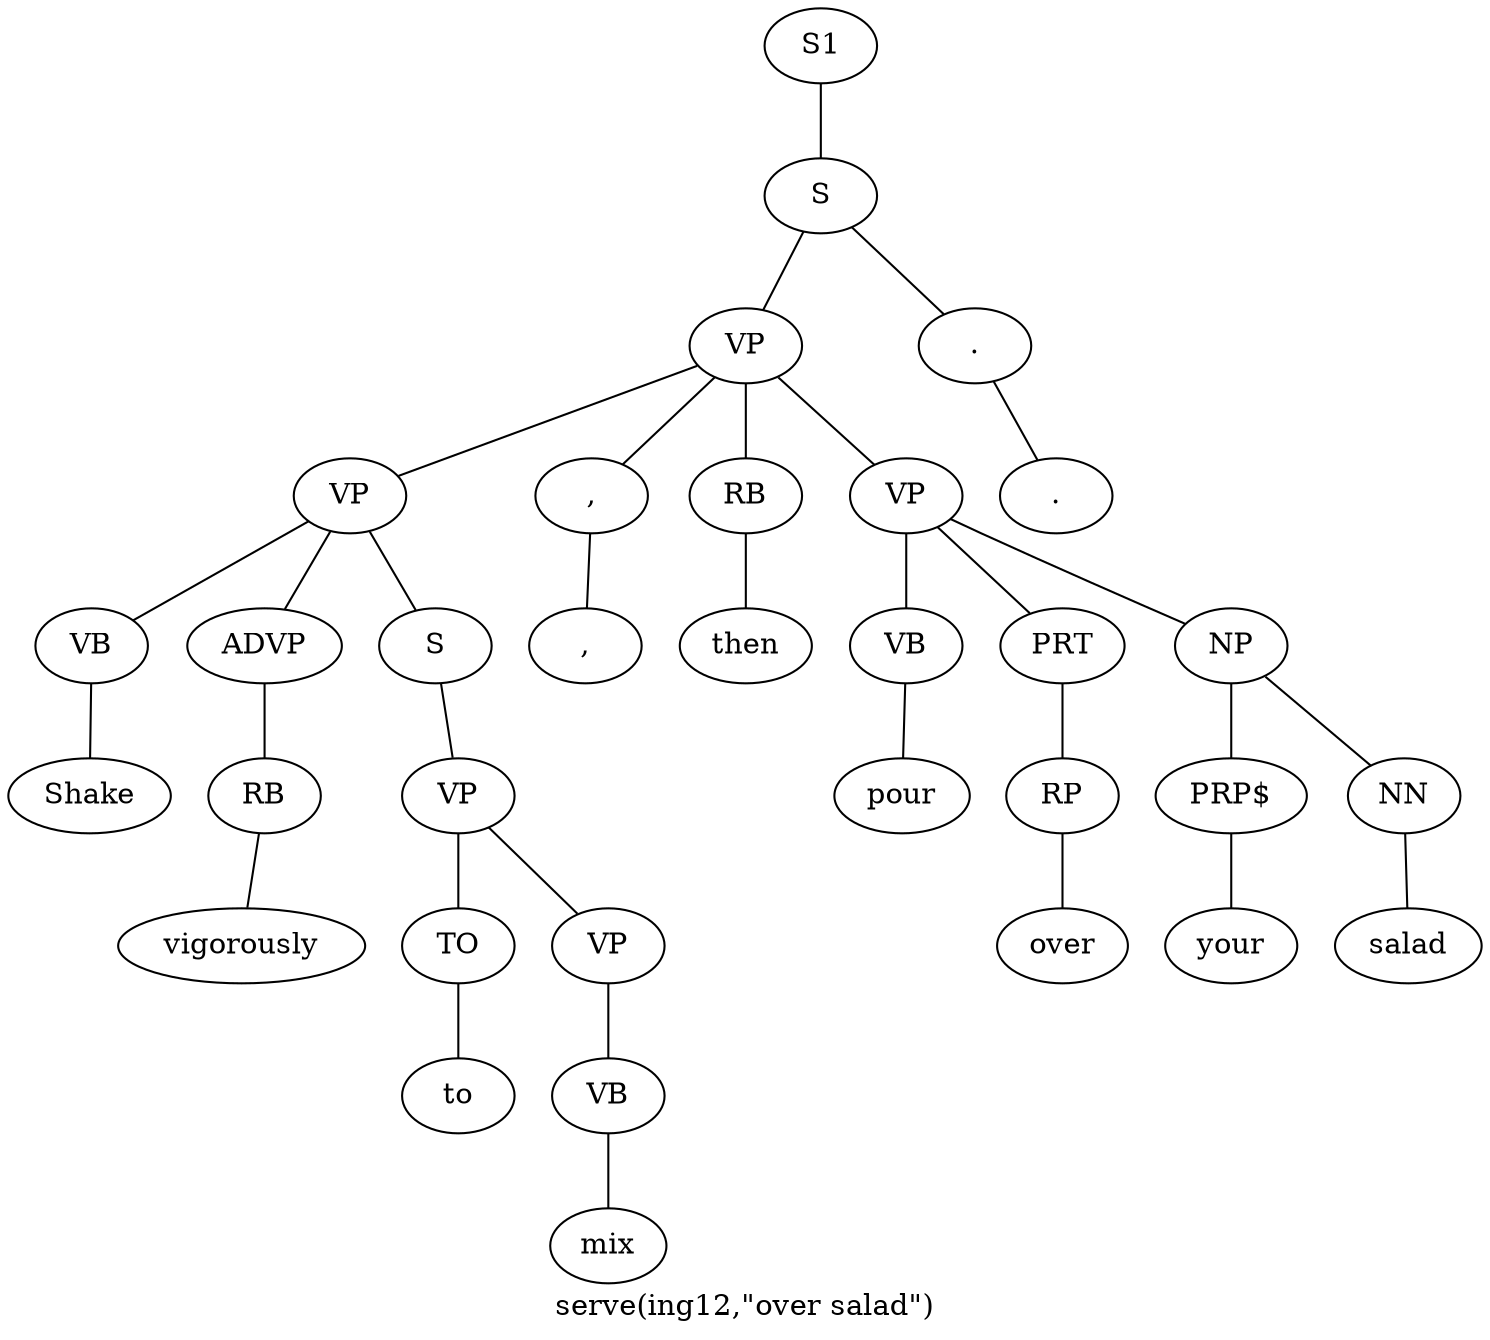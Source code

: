 graph SyntaxGraph {
	label = "serve(ing12,\"over salad\")";
	Node0 [label="S1"];
	Node1 [label="S"];
	Node2 [label="VP"];
	Node3 [label="VP"];
	Node4 [label="VB"];
	Node5 [label="Shake"];
	Node6 [label="ADVP"];
	Node7 [label="RB"];
	Node8 [label="vigorously"];
	Node9 [label="S"];
	Node10 [label="VP"];
	Node11 [label="TO"];
	Node12 [label="to"];
	Node13 [label="VP"];
	Node14 [label="VB"];
	Node15 [label="mix"];
	Node16 [label=","];
	Node17 [label=","];
	Node18 [label="RB"];
	Node19 [label="then"];
	Node20 [label="VP"];
	Node21 [label="VB"];
	Node22 [label="pour"];
	Node23 [label="PRT"];
	Node24 [label="RP"];
	Node25 [label="over"];
	Node26 [label="NP"];
	Node27 [label="PRP$"];
	Node28 [label="your"];
	Node29 [label="NN"];
	Node30 [label="salad"];
	Node31 [label="."];
	Node32 [label="."];

	Node0 -- Node1;
	Node1 -- Node2;
	Node1 -- Node31;
	Node2 -- Node3;
	Node2 -- Node16;
	Node2 -- Node18;
	Node2 -- Node20;
	Node3 -- Node4;
	Node3 -- Node6;
	Node3 -- Node9;
	Node4 -- Node5;
	Node6 -- Node7;
	Node7 -- Node8;
	Node9 -- Node10;
	Node10 -- Node11;
	Node10 -- Node13;
	Node11 -- Node12;
	Node13 -- Node14;
	Node14 -- Node15;
	Node16 -- Node17;
	Node18 -- Node19;
	Node20 -- Node21;
	Node20 -- Node23;
	Node20 -- Node26;
	Node21 -- Node22;
	Node23 -- Node24;
	Node24 -- Node25;
	Node26 -- Node27;
	Node26 -- Node29;
	Node27 -- Node28;
	Node29 -- Node30;
	Node31 -- Node32;
}